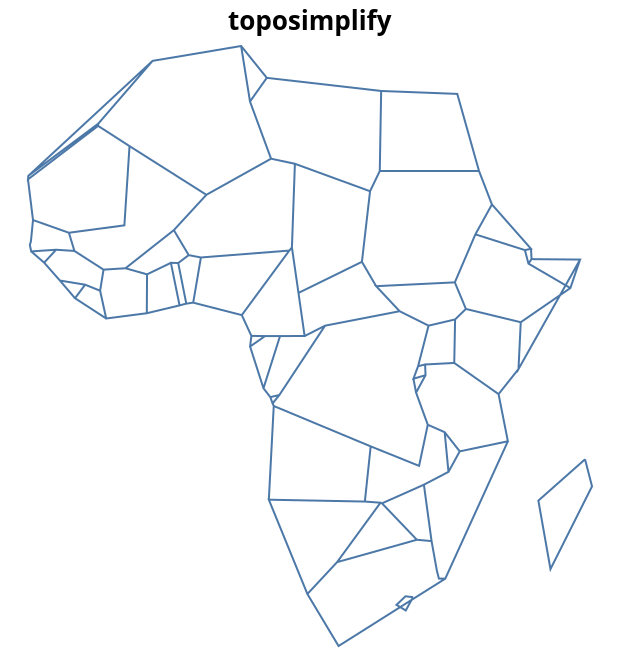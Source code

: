 {
    "background": "transparent",
    "view": {
        "fill": "transparent"
    },
    "config": {
        "view": {
            "continuousWidth": 400,
            "continuousHeight": 300
        }
    },
    "data": {
        "name": "data-f811bdd03136dc17114694f57567476a",
        "format": {
            "mesh": "data",
            "type": "topojson"
        }
    },
    "mark": {
        "type": "geoshape",
        "filled": false
    },
    "projection": {
        "reflectY": true,
        "type": "identity"
    },
    "title": "toposimplify",
    "width": 300,
    "$schema": "https://vega.github.io/schema/vega-lite/v4.8.1.json",
    "datasets": {
        "data-f811bdd03136dc17114694f57567476a": {
            "type": "Topology",
            "objects": {
                "data": {
                    "geometries": [
                        {
                            "id": "1",
                            "type": "Polygon",
                            "properties": {
                                "continent": "Africa",
                                "gdp_md_est": 150600,
                                "iso_a3": "TZA",
                                "name": "Tanzania",
                                "pop_est": 53950935
                            },
                            "bbox": [
                                29.339997592900346,
                                -11.720938002166735,
                                40.31659000000002,
                                -0.9500000000000001
                            ],
                            "arcs": [
                                [
                                    -6,
                                    0,
                                    -84,
                                    -82,
                                    -77,
                                    -3,
                                    -100,
                                    -140,
                                    -137
                                ]
                            ]
                        },
                        {
                            "id": "2",
                            "type": "Polygon",
                            "properties": {
                                "continent": "Africa",
                                "gdp_md_est": 906.5,
                                "iso_a3": "ESH",
                                "name": "W. Sahara",
                                "pop_est": 603253
                            },
                            "bbox": [
                                -17.06342322434257,
                                20.999752102130827,
                                -8.665124477564191,
                                27.656425889592356
                            ],
                            "arcs": [
                                [
                                    -106,
                                    -22,
                                    1,
                                    -115
                                ]
                            ]
                        },
                        {
                            "id": "11",
                            "type": "Polygon",
                            "properties": {
                                "continent": "Africa",
                                "gdp_md_est": 66010,
                                "iso_a3": "COD",
                                "name": "Dem. Rep. Congo",
                                "pop_est": 83301151
                            },
                            "bbox": [
                                12.182336866920252,
                                -13.257226657771831,
                                31.174149204235817,
                                5.256087754737123
                            ],
                            "arcs": [
                                [
                                    2,
                                    -81,
                                    -96,
                                    3,
                                    -93,
                                    -67,
                                    -63,
                                    -144,
                                    -138,
                                    -142,
                                    -101
                                ]
                            ]
                        },
                        {
                            "id": "12",
                            "type": "Polygon",
                            "properties": {
                                "continent": "Africa",
                                "gdp_md_est": 4719,
                                "iso_a3": "SOM",
                                "name": "Somalia",
                                "pop_est": 7531386
                            },
                            "bbox": [
                                40.98105,
                                -1.6832500000000001,
                                51.13387,
                                12.024640000000002
                            ],
                            "arcs": [
                                [
                                    -7,
                                    -126,
                                    -133,
                                    4
                                ]
                            ]
                        },
                        {
                            "id": "13",
                            "type": "Polygon",
                            "properties": {
                                "continent": "Africa",
                                "gdp_md_est": 152700,
                                "iso_a3": "KEN",
                                "name": "Kenya",
                                "pop_est": 47615739
                            },
                            "bbox": [
                                33.893568969666944,
                                -4.67677,
                                41.85508309264397,
                                5.506
                            ],
                            "arcs": [
                                [
                                    5,
                                    -139,
                                    -148,
                                    -127,
                                    6,
                                    7
                                ]
                            ]
                        },
                        {
                            "id": "14",
                            "type": "Polygon",
                            "properties": {
                                "continent": "Africa",
                                "gdp_md_est": 176300,
                                "iso_a3": "SDN",
                                "name": "Sudan",
                                "pop_est": 37345935
                            },
                            "bbox": [
                                21.93680999999998,
                                8.229187933785468,
                                38.410089959473225,
                                22
                            ],
                            "arcs": [
                                [
                                    -66,
                                    -10,
                                    -119,
                                    -117,
                                    8,
                                    -112,
                                    -128,
                                    -146
                                ]
                            ]
                        },
                        {
                            "id": "15",
                            "type": "Polygon",
                            "properties": {
                                "continent": "Africa",
                                "gdp_md_est": 30590,
                                "iso_a3": "TCD",
                                "name": "Chad",
                                "pop_est": 12075985
                            },
                            "bbox": [
                                13.540393507550789,
                                7.421924546737969,
                                23.886890000000108,
                                23.409719999999993
                            ],
                            "arcs": [
                                [
                                    9,
                                    -65,
                                    -33,
                                    -27,
                                    -120
                                ]
                            ]
                        },
                        {
                            "id": "25",
                            "type": "Polygon",
                            "properties": {
                                "continent": "Africa",
                                "gdp_md_est": 739100,
                                "iso_a3": "ZAF",
                                "name": "South Africa",
                                "pop_est": 54841552
                            },
                            "bbox": [
                                16.344976840895242,
                                -34.81916635512371,
                                32.830120477028885,
                                -22.091312758067588
                            ],
                            "arcs": [
                                [
                                    -16,
                                    -14,
                                    -13,
                                    -87,
                                    -91,
                                    -86,
                                    10
                                ],
                                [
                                    11
                                ]
                            ]
                        },
                        {
                            "id": "26",
                            "type": "Polygon",
                            "properties": {
                                "continent": "Africa",
                                "gdp_md_est": 6019,
                                "iso_a3": "LSO",
                                "name": "Lesotho",
                                "pop_est": 1958042
                            },
                            "bbox": [
                                26.999261915807637,
                                -30.645105889612225,
                                29.32516645683259,
                                -28.64750172293757
                            ],
                            "arcs": [
                                [
                                    11
                                ]
                            ]
                        },
                        {
                            "id": "48",
                            "type": "Polygon",
                            "properties": {
                                "continent": "Africa",
                                "gdp_md_est": 28330,
                                "iso_a3": "ZWE",
                                "name": "Zimbabwe",
                                "pop_est": 13805084
                            },
                            "bbox": [
                                25.264225701608012,
                                -22.271611830333935,
                                32.84986087416439,
                                -15.507786960515213
                            ],
                            "arcs": [
                                [
                                    12,
                                    -15,
                                    -78,
                                    -88
                                ]
                            ]
                        },
                        {
                            "id": "49",
                            "type": "Polygon",
                            "properties": {
                                "continent": "Africa",
                                "gdp_md_est": 35900,
                                "iso_a3": "BWA",
                                "name": "Botswana",
                                "pop_est": 2214858
                            },
                            "bbox": [
                                19.89545779794068,
                                -26.828542982695915,
                                29.43218834810904,
                                -17.661815687737374
                            ],
                            "arcs": [
                                [
                                    13,
                                    -18,
                                    -79,
                                    14
                                ]
                            ]
                        },
                        {
                            "id": "50",
                            "type": "Polygon",
                            "properties": {
                                "continent": "Africa",
                                "gdp_md_est": 25990,
                                "iso_a3": "NAM",
                                "name": "Namibia",
                                "pop_est": 2484780
                            },
                            "bbox": [
                                11.734198846085121,
                                -29.04546192801728,
                                25.08444339366457,
                                -16.94134286872407
                            ],
                            "arcs": [
                                [
                                    15,
                                    16,
                                    -98,
                                    -80,
                                    17
                                ]
                            ]
                        },
                        {
                            "id": "51",
                            "type": "Polygon",
                            "properties": {
                                "continent": "Africa",
                                "gdp_md_est": 39720,
                                "iso_a3": "SEN",
                                "name": "Senegal",
                                "pop_est": 14668522
                            },
                            "bbox": [
                                -17.62504269049066,
                                12.332089952031057,
                                -11.467899135778524,
                                16.59826365810281
                            ],
                            "arcs": [
                                [
                                    18,
                                    -24,
                                    -21,
                                    -44,
                                    -48,
                                    19,
                                    -103
                                ]
                            ]
                        },
                        {
                            "id": "52",
                            "type": "Polygon",
                            "properties": {
                                "continent": "Africa",
                                "gdp_md_est": 38090,
                                "iso_a3": "MLI",
                                "name": "Mali",
                                "pop_est": 17885245
                            },
                            "bbox": [
                                -12.170750291380301,
                                10.096360785355444,
                                4.2702099951438015,
                                24.974574082941
                            ],
                            "arcs": [
                                [
                                    20,
                                    -23,
                                    -110,
                                    -29,
                                    -57,
                                    -41,
                                    -45
                                ]
                            ]
                        },
                        {
                            "id": "53",
                            "type": "Polygon",
                            "properties": {
                                "continent": "Africa",
                                "gdp_md_est": 16710,
                                "iso_a3": "MRT",
                                "name": "Mauritania",
                                "pop_est": 3758571
                            },
                            "bbox": [
                                -17.06342322434257,
                                14.616834214735505,
                                -4.923337368174231,
                                27.395744126896005
                            ],
                            "arcs": [
                                [
                                    21,
                                    -111,
                                    22,
                                    23,
                                    24
                                ]
                            ]
                        },
                        {
                            "id": "54",
                            "type": "Polygon",
                            "properties": {
                                "continent": "Africa",
                                "gdp_md_est": 24310,
                                "iso_a3": "BEN",
                                "name": "Benin",
                                "pop_est": 11038805
                            },
                            "bbox": [
                                0.7723356461714843,
                                6.142157701029731,
                                3.7971122575117136,
                                12.23563589115821
                            ],
                            "arcs": [
                                [
                                    25,
                                    -37,
                                    -59,
                                    -28,
                                    -30
                                ]
                            ]
                        },
                        {
                            "id": "55",
                            "type": "Polygon",
                            "properties": {
                                "continent": "Africa",
                                "gdp_md_est": 20150,
                                "iso_a3": "NER",
                                "name": "Niger",
                                "pop_est": 19245344
                            },
                            "bbox": [
                                0.29564639649510127,
                                11.660167141155968,
                                15.903246697664315,
                                23.47166840259645
                            ],
                            "arcs": [
                                [
                                    26,
                                    -36,
                                    -31,
                                    27,
                                    -58,
                                    28,
                                    -109,
                                    -121
                                ]
                            ]
                        },
                        {
                            "id": "56",
                            "type": "Polygon",
                            "properties": {
                                "continent": "Africa",
                                "gdp_md_est": 1089000,
                                "iso_a3": "NGA",
                                "name": "Nigeria",
                                "pop_est": 190632261
                            },
                            "bbox": [
                                2.6917016943562544,
                                4.240594183769517,
                                14.577177768622533,
                                13.865923977102227
                            ],
                            "arcs": [
                                [
                                    29,
                                    30,
                                    -35,
                                    31
                                ]
                            ]
                        },
                        {
                            "id": "57",
                            "type": "Polygon",
                            "properties": {
                                "continent": "Africa",
                                "gdp_md_est": 77240,
                                "iso_a3": "CMR",
                                "name": "Cameroon",
                                "pop_est": 24994885
                            },
                            "bbox": [
                                8.48881554529089,
                                1.7276726342802957,
                                16.012852410555354,
                                12.85939626713733
                            ],
                            "arcs": [
                                [
                                    32,
                                    -64,
                                    -69,
                                    -71,
                                    -74,
                                    33,
                                    34,
                                    35
                                ]
                            ]
                        },
                        {
                            "id": "58",
                            "type": "Polygon",
                            "properties": {
                                "continent": "Africa",
                                "gdp_md_est": 11610,
                                "iso_a3": "TGO",
                                "name": "Togo",
                                "pop_est": 7965055
                            },
                            "bbox": [
                                -0.04978471515994442,
                                5.928837388528876,
                                1.8652405127123188,
                                11.018681748900804
                            ],
                            "arcs": [
                                [
                                    36,
                                    37,
                                    -39,
                                    -60
                                ]
                            ]
                        },
                        {
                            "id": "59",
                            "type": "Polygon",
                            "properties": {
                                "continent": "Africa",
                                "gdp_md_est": 120800,
                                "iso_a3": "GHA",
                                "name": "Ghana",
                                "pop_est": 27499924
                            },
                            "bbox": [
                                -3.244370083011262,
                                4.710462144383371,
                                1.0601216976049272,
                                11.098340969278722
                            ],
                            "arcs": [
                                [
                                    38,
                                    39,
                                    -42,
                                    -61
                                ]
                            ]
                        },
                        {
                            "id": "60",
                            "type": "Polygon",
                            "properties": {
                                "continent": "Africa",
                                "gdp_md_est": 87120,
                                "iso_a3": "CIV",
                                "name": "Côte d'Ivoire",
                                "pop_est": 24184810
                            },
                            "bbox": [
                                -8.60288021486862,
                                4.338288479017308,
                                -2.562189500326241,
                                10.524060777219134
                            ],
                            "arcs": [
                                [
                                    40,
                                    -62,
                                    41,
                                    42,
                                    -51,
                                    -46
                                ]
                            ]
                        },
                        {
                            "id": "61",
                            "type": "Polygon",
                            "properties": {
                                "continent": "Africa",
                                "gdp_md_est": 16080,
                                "iso_a3": "GIN",
                                "name": "Guinea",
                                "pop_est": 12413867
                            },
                            "bbox": [
                                -15.130311245168173,
                                7.309037380396376,
                                -7.832100389019188,
                                12.586182969610194
                            ],
                            "arcs": [
                                [
                                    43,
                                    44,
                                    45,
                                    -53,
                                    -54,
                                    46,
                                    -49
                                ]
                            ]
                        },
                        {
                            "id": "62",
                            "type": "Polygon",
                            "properties": {
                                "continent": "Africa",
                                "gdp_md_est": 2851,
                                "iso_a3": "GNB",
                                "name": "Guinea-Bissau",
                                "pop_est": 1792338
                            },
                            "bbox": [
                                -16.677451951554573,
                                11.040411688679526,
                                -13.700476040084325,
                                12.628170070847347
                            ],
                            "arcs": [
                                [
                                    47,
                                    48,
                                    49
                                ]
                            ]
                        },
                        {
                            "id": "63",
                            "type": "Polygon",
                            "properties": {
                                "continent": "Africa",
                                "gdp_md_est": 3881,
                                "iso_a3": "LBR",
                                "name": "Liberia",
                                "pop_est": 4689021
                            },
                            "bbox": [
                                -11.438779466182055,
                                4.355755113131963,
                                -7.539715135111763,
                                8.541055202666925
                            ],
                            "arcs": [
                                [
                                    50,
                                    51,
                                    -55,
                                    52
                                ]
                            ]
                        },
                        {
                            "id": "64",
                            "type": "Polygon",
                            "properties": {
                                "continent": "Africa",
                                "gdp_md_est": 10640,
                                "iso_a3": "SLE",
                                "name": "Sierra Leone",
                                "pop_est": 6163195
                            },
                            "bbox": [
                                -13.246550258832515,
                                6.7859168563057475,
                                -10.23009355309128,
                                10.046983954300558
                            ],
                            "arcs": [
                                [
                                    53,
                                    54,
                                    55
                                ]
                            ]
                        },
                        {
                            "id": "65",
                            "type": "Polygon",
                            "properties": {
                                "continent": "Africa",
                                "gdp_md_est": 32990,
                                "iso_a3": "BFA",
                                "name": "Burkina Faso",
                                "pop_est": 20107509
                            },
                            "bbox": [
                                -5.470564947929006,
                                9.610834865757141,
                                2.177107781593776,
                                15.116157741755728
                            ],
                            "arcs": [
                                [
                                    56,
                                    57,
                                    58,
                                    59,
                                    60,
                                    61
                                ]
                            ]
                        },
                        {
                            "id": "66",
                            "type": "Polygon",
                            "properties": {
                                "continent": "Africa",
                                "gdp_md_est": 3206,
                                "iso_a3": "CAF",
                                "name": "Central African Rep.",
                                "pop_est": 5625118
                            },
                            "bbox": [
                                14.459407179429348,
                                2.267639675298085,
                                27.37422610851749,
                                11.142395127807546
                            ],
                            "arcs": [
                                [
                                    62,
                                    -70,
                                    63,
                                    64,
                                    65,
                                    -145
                                ]
                            ]
                        },
                        {
                            "id": "67",
                            "type": "Polygon",
                            "properties": {
                                "continent": "Africa",
                                "gdp_md_est": 30270,
                                "iso_a3": "COG",
                                "name": "Congo",
                                "pop_est": 4954674
                            },
                            "bbox": [
                                11.093772820691925,
                                -5.037986748884791,
                                18.45306521980993,
                                3.728196519379452
                            ],
                            "arcs": [
                                [
                                    66,
                                    -95,
                                    67,
                                    -72,
                                    68,
                                    69
                                ]
                            ]
                        },
                        {
                            "id": "68",
                            "type": "Polygon",
                            "properties": {
                                "continent": "Africa",
                                "gdp_md_est": 35980,
                                "iso_a3": "GAB",
                                "name": "Gabon",
                                "pop_est": 1772255
                            },
                            "bbox": [
                                8.79799563969317,
                                -3.978826592630547,
                                14.425455763413595,
                                2.3267575138399934
                            ],
                            "arcs": [
                                [
                                    70,
                                    71,
                                    72,
                                    -75
                                ]
                            ]
                        },
                        {
                            "id": "69",
                            "type": "Polygon",
                            "properties": {
                                "continent": "Africa",
                                "gdp_md_est": 31770,
                                "iso_a3": "GNQ",
                                "name": "Eq. Guinea",
                                "pop_est": 778358
                            },
                            "bbox": [
                                9.305613234096256,
                                1.010119533691494,
                                11.285078973036462,
                                2.2838660750377358
                            ],
                            "arcs": [
                                [
                                    73,
                                    74,
                                    75
                                ]
                            ]
                        },
                        {
                            "id": "70",
                            "type": "Polygon",
                            "properties": {
                                "continent": "Africa",
                                "gdp_md_est": 65170,
                                "iso_a3": "ZMB",
                                "name": "Zambia",
                                "pop_est": 15972000
                            },
                            "bbox": [
                                21.887842644953874,
                                -17.961228936436484,
                                33.48568769708359,
                                -8.238256524288218
                            ],
                            "arcs": [
                                [
                                    76,
                                    -83,
                                    -89,
                                    77,
                                    78,
                                    79,
                                    -97,
                                    80
                                ]
                            ]
                        },
                        {
                            "id": "71",
                            "type": "Polygon",
                            "properties": {
                                "continent": "Africa",
                                "gdp_md_est": 21200,
                                "iso_a3": "MWI",
                                "name": "Malawi",
                                "pop_est": 19196246
                            },
                            "bbox": [
                                32.68816531752313,
                                -16.801299737213093,
                                35.77190473810836,
                                -9.23059905358906
                            ],
                            "arcs": [
                                [
                                    81,
                                    -90,
                                    82
                                ]
                            ]
                        },
                        {
                            "id": "72",
                            "type": "Polygon",
                            "properties": {
                                "continent": "Africa",
                                "gdp_md_est": 35010,
                                "iso_a3": "MOZ",
                                "name": "Mozambique",
                                "pop_est": 26573706
                            },
                            "bbox": [
                                30.17948123548183,
                                -26.742191664336197,
                                40.775475294768995,
                                -10.317096042525698
                            ],
                            "arcs": [
                                [
                                    83,
                                    84,
                                    85,
                                    -92,
                                    86,
                                    87,
                                    88,
                                    89
                                ]
                            ]
                        },
                        {
                            "id": "73",
                            "type": "Polygon",
                            "properties": {
                                "continent": "Africa",
                                "gdp_md_est": 11060,
                                "iso_a3": "SWZ",
                                "name": "eSwatini",
                                "pop_est": 1467152
                            },
                            "bbox": [
                                30.67660851412964,
                                -27.285879408478998,
                                32.07166548028107,
                                -25.66019052500895
                            ],
                            "arcs": [
                                [
                                    90,
                                    91
                                ]
                            ]
                        },
                        {
                            "id": "74",
                            "type": "MultiPolygon",
                            "properties": {
                                "continent": "Africa",
                                "gdp_md_est": 189000,
                                "iso_a3": "AGO",
                                "name": "Angola",
                                "pop_est": 29310273
                            },
                            "bbox": [
                                11.64009606288161,
                                -17.930636488519696,
                                24.079905226342845,
                                -4.438023369976136
                            ],
                            "arcs": [
                                [
                                    [
                                        92,
                                        93,
                                        94
                                    ]
                                ],
                                [
                                    [
                                        95,
                                        96,
                                        97,
                                        98
                                    ]
                                ]
                            ]
                        },
                        {
                            "id": "75",
                            "type": "Polygon",
                            "properties": {
                                "continent": "Africa",
                                "gdp_md_est": 7892,
                                "iso_a3": "BDI",
                                "name": "Burundi",
                                "pop_est": 11466756
                            },
                            "bbox": [
                                29.024926385216787,
                                -4.4999834122940925,
                                30.752240000000086,
                                -2.348486830254238
                            ],
                            "arcs": [
                                [
                                    99,
                                    100,
                                    -141
                                ]
                            ]
                        },
                        {
                            "id": "78",
                            "type": "Polygon",
                            "properties": {
                                "continent": "Africa",
                                "gdp_md_est": 36860,
                                "iso_a3": "MDG",
                                "name": "Madagascar",
                                "pop_est": 25054161
                            },
                            "bbox": [
                                43.254187046081,
                                -25.60143442149309,
                                50.47653689962553,
                                -12.04055673589197
                            ],
                            "arcs": [
                                [
                                    101
                                ]
                            ]
                        },
                        {
                            "id": "80",
                            "type": "Polygon",
                            "properties": {
                                "continent": "Africa",
                                "gdp_md_est": 3387,
                                "iso_a3": "GMB",
                                "name": "Gambia",
                                "pop_est": 2051363
                            },
                            "bbox": [
                                -16.841524624081273,
                                13.130284125211332,
                                -13.844963344772408,
                                13.876491807505985
                            ],
                            "arcs": [
                                [
                                    102,
                                    103
                                ]
                            ]
                        },
                        {
                            "id": "81",
                            "type": "Polygon",
                            "properties": {
                                "continent": "Africa",
                                "gdp_md_est": 130800,
                                "iso_a3": "TUN",
                                "name": "Tunisia",
                                "pop_est": 11403800
                            },
                            "bbox": [
                                7.524481642292244,
                                30.307556057246188,
                                11.488787469131012,
                                37.349994411766545
                            ],
                            "arcs": [
                                [
                                    -108,
                                    104,
                                    -123
                                ]
                            ]
                        },
                        {
                            "id": "82",
                            "type": "Polygon",
                            "properties": {
                                "continent": "Africa",
                                "gdp_md_est": 609400,
                                "iso_a3": "DZA",
                                "name": "Algeria",
                                "pop_est": 40969443
                            },
                            "bbox": [
                                -8.684399786809053,
                                19.057364203360038,
                                11.999505649471613,
                                37.11838064223437
                            ],
                            "arcs": [
                                [
                                    105,
                                    -114,
                                    106,
                                    107,
                                    -122,
                                    108,
                                    109,
                                    110
                                ]
                            ]
                        },
                        {
                            "id": "154",
                            "type": "Polygon",
                            "properties": {
                                "continent": "Africa",
                                "gdp_md_est": 9169,
                                "iso_a3": "ERI",
                                "name": "Eritrea",
                                "pop_est": 5918919
                            },
                            "bbox": [
                                36.32321999999999,
                                12.455415757695675,
                                43.08122602720016,
                                17.998307399970315
                            ],
                            "arcs": [
                                [
                                    111,
                                    112,
                                    -130,
                                    -129
                                ]
                            ]
                        },
                        {
                            "id": "162",
                            "type": "Polygon",
                            "properties": {
                                "continent": "Africa",
                                "gdp_md_est": 282800,
                                "iso_a3": "MAR",
                                "name": "Morocco",
                                "pop_est": 33986655
                            },
                            "bbox": [
                                -17.02042843267577,
                                21.420734157796577,
                                -1.1245511539663084,
                                35.75998810479399
                            ],
                            "arcs": [
                                [
                                    113,
                                    114,
                                    115
                                ]
                            ]
                        },
                        {
                            "id": "163",
                            "type": "Polygon",
                            "properties": {
                                "continent": "Africa",
                                "gdp_md_est": 1105000,
                                "iso_a3": "EGY",
                                "name": "Egypt",
                                "pop_est": 97041072
                            },
                            "bbox": [
                                24.70007,
                                22,
                                36.86622999999997,
                                31.58568
                            ],
                            "arcs": [
                                [
                                    116,
                                    -125,
                                    117
                                ]
                            ]
                        },
                        {
                            "id": "164",
                            "type": "Polygon",
                            "properties": {
                                "continent": "Africa",
                                "gdp_md_est": 90890,
                                "iso_a3": "LBY",
                                "name": "Libya",
                                "pop_est": 6653210
                            },
                            "bbox": [
                                9.319410841518163,
                                19.580470000000105,
                                25.16482,
                                33.13699575452324
                            ],
                            "arcs": [
                                [
                                    118,
                                    119,
                                    120,
                                    121,
                                    122,
                                    123,
                                    124
                                ]
                            ]
                        },
                        {
                            "id": "165",
                            "type": "Polygon",
                            "properties": {
                                "continent": "Africa",
                                "gdp_md_est": 174700,
                                "iso_a3": "ETH",
                                "name": "Ethiopia",
                                "pop_est": 105350020
                            },
                            "bbox": [
                                32.954180000000065,
                                3.42206,
                                47.78942,
                                14.959430000000168
                            ],
                            "arcs": [
                                [
                                    125,
                                    126,
                                    -147,
                                    127,
                                    128,
                                    -132,
                                    -134
                                ]
                            ]
                        },
                        {
                            "id": "166",
                            "type": "Polygon",
                            "properties": {
                                "continent": "Africa",
                                "gdp_md_est": 3345,
                                "iso_a3": "DJI",
                                "name": "Djibouti",
                                "pop_est": 865267
                            },
                            "bbox": [
                                41.66176000000013,
                                10.92687856693442,
                                43.31785241066467,
                                12.699638576707116
                            ],
                            "arcs": [
                                [
                                    129,
                                    130,
                                    -135,
                                    131
                                ]
                            ]
                        },
                        {
                            "id": "167",
                            "type": "Polygon",
                            "properties": {
                                "continent": "Africa",
                                "gdp_md_est": 12250,
                                "iso_a3": "-99",
                                "name": "Somaliland",
                                "pop_est": 3500000
                            },
                            "bbox": [
                                42.55875999999995,
                                7.99688000000009,
                                48.94820641459347,
                                11.462039699748857
                            ],
                            "arcs": [
                                [
                                    132,
                                    133,
                                    134,
                                    135
                                ]
                            ]
                        },
                        {
                            "id": "168",
                            "type": "Polygon",
                            "properties": {
                                "continent": "Africa",
                                "gdp_md_est": 84930,
                                "iso_a3": "UGA",
                                "name": "Uganda",
                                "pop_est": 39570125
                            },
                            "bbox": [
                                29.579466180140884,
                                -1.4433224422297855,
                                35.03599,
                                4.249884947362048
                            ],
                            "arcs": [
                                [
                                    136,
                                    -143,
                                    137,
                                    -149,
                                    138
                                ]
                            ]
                        },
                        {
                            "id": "169",
                            "type": "Polygon",
                            "properties": {
                                "continent": "Africa",
                                "gdp_md_est": 21970,
                                "iso_a3": "RWA",
                                "name": "Rwanda",
                                "pop_est": 11901484
                            },
                            "bbox": [
                                29.024926385216787,
                                -2.917857761246097,
                                30.816134881317712,
                                -1.1346591121504161
                            ],
                            "arcs": [
                                [
                                    139,
                                    140,
                                    141,
                                    142
                                ]
                            ]
                        },
                        {
                            "id": "176",
                            "type": "Polygon",
                            "properties": {
                                "continent": "Africa",
                                "gdp_md_est": 20880,
                                "iso_a3": "SSD",
                                "name": "S. Sudan",
                                "pop_est": 13026129
                            },
                            "bbox": [
                                23.886979580860668,
                                3.5091716042224625,
                                35.29800711823298,
                                12.248007757149992
                            ],
                            "arcs": [
                                [
                                    143,
                                    144,
                                    145,
                                    146,
                                    147,
                                    148
                                ]
                            ]
                        }
                    ],
                    "type": "GeometryCollection"
                }
            },
            "bbox": [
                -17.62504269049066,
                -34.81916635512371,
                51.13387,
                37.349994411766545
            ],
            "transform": {
                "scale": [
                    0.00006875898144947212,
                    0.0000721692329361232
                ],
                "translate": [
                    -17.62504269049066,
                    -34.81916635512371
                ]
            },
            "arcs": [
                [
                    [
                        826470,
                        417663
                    ],
                    [
                        16207,
                        -78154
                    ]
                ],
                [
                    [
                        8168,
                        773445
                    ],
                    [
                        625,
                        5855
                    ]
                ],
                [
                    [
                        683039,
                        420112
                    ],
                    [
                        20361,
                        -53208
                    ]
                ],
                [
                    [
                        435543,
                        397941
                    ],
                    [
                        -2038,
                        4297
                    ]
                ],
                [
                    [
                        968212,
                        640575
                    ],
                    [
                        -107086,
                        -181433
                    ]
                ],
                [
                    [
                        826470,
                        417663
                    ],
                    [
                        -77059,
                        51639
                    ]
                ],
                [
                    [
                        865052,
                        536767
                    ],
                    [
                        -3926,
                        -77625
                    ]
                ],
                [
                    [
                        861126,
                        459142
                    ],
                    [
                        -34656,
                        -41479
                    ]
                ],
                [
                    [
                        792497,
                        787305
                    ],
                    [
                        22453,
                        -55449
                    ]
                ],
                [
                    [
                        603015,
                        753779
                    ],
                    [
                        -14158,
                        -116921
                    ]
                ],
                [
                    [
                        733797,
                        111917
                    ],
                    [
                        -185559,
                        -111584
                    ],
                    [
                        -54193,
                        86165
                    ]
                ],
                [
                    [
                        677778,
                        81247
                    ],
                    [
                        -12669,
                        -22033
                    ],
                    [
                        -16113,
                        9281
                    ],
                    [
                        15635,
                        14195
                    ],
                    [
                        13147,
                        -1443
                    ]
                ],
                [
                    [
                        709965,
                        174141
                    ],
                    [
                        -25586,
                        2220
                    ]
                ],
                [
                    [
                        684379,
                        176361
                    ],
                    [
                        -138693,
                        -37086
                    ]
                ],
                [
                    [
                        623762,
                        236702
                    ],
                    [
                        60617,
                        -60341
                    ]
                ],
                [
                    [
                        545686,
                        139275
                    ],
                    [
                        -51641,
                        -52777
                    ]
                ],
                [
                    [
                        494045,
                        86498
                    ],
                    [
                        -67057,
                        156227
                    ]
                ],
                [
                    [
                        621148,
                        237738
                    ],
                    [
                        -75462,
                        -98463
                    ]
                ],
                [
                    [
                        13254,
                        670842
                    ],
                    [
                        3645,
                        35196
                    ]
                ],
                [
                    [
                        13781,
                        654074
                    ],
                    [
                        -2386,
                        10621
                    ]
                ],
                [
                    [
                        88877,
                        654880
                    ],
                    [
                        -9552,
                        30121
                    ]
                ],
                [
                    [
                        8168,
                        773445
                    ],
                    [
                        121861,
                        88625
                    ]
                ],
                [
                    [
                        184728,
                        828521
                    ],
                    [
                        -8936,
                        -131259
                    ],
                    [
                        -96467,
                        -12261
                    ]
                ],
                [
                    [
                        79325,
                        685001
                    ],
                    [
                        -62426,
                        21037
                    ]
                ],
                [
                    [
                        16899,
                        706038
                    ],
                    [
                        -8731,
                        67407
                    ]
                ],
                [
                    [
                        295478,
                        569190
                    ],
                    [
                        -12020,
                        -1617
                    ]
                ],
                [
                    [
                        472321,
                        799262
                    ],
                    [
                        -5170,
                        -138613
                    ]
                ],
                [
                    [
                        308850,
                        644033
                    ],
                    [
                        -21186,
                        3879
                    ]
                ],
                [
                    [
                        261783,
                        689325
                    ],
                    [
                        56611,
                        58562
                    ]
                ],
                [
                    [
                        295478,
                        569190
                    ],
                    [
                        13372,
                        74843
                    ]
                ],
                [
                    [
                        308850,
                        644033
                    ],
                    [
                        153728,
                        11410
                    ]
                ],
                [
                    [
                        379955,
                        548588
                    ],
                    [
                        -84477,
                        20602
                    ]
                ],
                [
                    [
                        467151,
                        660649
                    ],
                    [
                        11397,
                        -75343
                    ]
                ],
                [
                    [
                        396664,
                        514111
                    ],
                    [
                        -16709,
                        34477
                    ]
                ],
                [
                    [
                        379955,
                        548588
                    ],
                    [
                        82623,
                        106855
                    ]
                ],
                [
                    [
                        462578,
                        655443
                    ],
                    [
                        4573,
                        5206
                    ]
                ],
                [
                    [
                        269414,
                        634848
                    ],
                    [
                        14044,
                        -67275
                    ]
                ],
                [
                    [
                        283458,
                        567573
                    ],
                    [
                        -11709,
                        -2956
                    ]
                ],
                [
                    [
                        256677,
                        635144
                    ],
                    [
                        15072,
                        -70527
                    ]
                ],
                [
                    [
                        271749,
                        564617
                    ],
                    [
                        -56956,
                        -12946
                    ]
                ],
                [
                    [
                        139547,
                        623891
                    ],
                    [
                        38185,
                        2275
                    ]
                ],
                [
                    [
                        215209,
                        616075
                    ],
                    [
                        -416,
                        -64404
                    ]
                ],
                [
                    [
                        214793,
                        551671
                    ],
                    [
                        -70624,
                        -8729
                    ]
                ],
                [
                    [
                        57077,
                        656864
                    ],
                    [
                        31800,
                        -1984
                    ]
                ],
                [
                    [
                        88877,
                        654880
                    ],
                    [
                        50670,
                        -30989
                    ]
                ],
                [
                    [
                        139547,
                        623891
                    ],
                    [
                        -5954,
                        -34925
                    ]
                ],
                [
                    [
                        63679,
                        605829
                    ],
                    [
                        -27397,
                        29616
                    ]
                ],
                [
                    [
                        13781,
                        654074
                    ],
                    [
                        43296,
                        2790
                    ]
                ],
                [
                    [
                        57077,
                        656864
                    ],
                    [
                        -20795,
                        -21419
                    ]
                ],
                [
                    [
                        36282,
                        635445
                    ],
                    [
                        -22501,
                        18629
                    ]
                ],
                [
                    [
                        133593,
                        588966
                    ],
                    [
                        10576,
                        -46024
                    ]
                ],
                [
                    [
                        144169,
                        542942
                    ],
                    [
                        -54199,
                        33551
                    ]
                ],
                [
                    [
                        107549,
                        598945
                    ],
                    [
                        26044,
                        -9979
                    ]
                ],
                [
                    [
                        63679,
                        605829
                    ],
                    [
                        43870,
                        -6884
                    ]
                ],
                [
                    [
                        107549,
                        598945
                    ],
                    [
                        -17579,
                        -22452
                    ]
                ],
                [
                    [
                        89970,
                        576493
                    ],
                    [
                        -26291,
                        29336
                    ]
                ],
                [
                    [
                        177732,
                        626166
                    ],
                    [
                        84051,
                        63159
                    ]
                ],
                [
                    [
                        261783,
                        689325
                    ],
                    [
                        25881,
                        -41413
                    ]
                ],
                [
                    [
                        287664,
                        647912
                    ],
                    [
                        -18250,
                        -13064
                    ]
                ],
                [
                    [
                        269414,
                        634848
                    ],
                    [
                        -12737,
                        296
                    ]
                ],
                [
                    [
                        256677,
                        635144
                    ],
                    [
                        -41468,
                        -19069
                    ]
                ],
                [
                    [
                        215209,
                        616075
                    ],
                    [
                        -37477,
                        10091
                    ]
                ],
                [
                    [
                        654449,
                        554989
                    ],
                    [
                        -129745,
                        -23966
                    ]
                ],
                [
                    [
                        489215,
                        513887
                    ],
                    [
                        -10667,
                        71419
                    ]
                ],
                [
                    [
                        478548,
                        585306
                    ],
                    [
                        110309,
                        51552
                    ]
                ],
                [
                    [
                        588857,
                        636858
                    ],
                    [
                        24771,
                        -40366
                    ]
                ],
                [
                    [
                        524704,
                        531023
                    ],
                    [
                        -79372,
                        -114806
                    ]
                ],
                [
                    [
                        429617,
                        412658
                    ],
                    [
                        -11943,
                        14676
                    ]
                ],
                [
                    [
                        446500,
                        513879
                    ],
                    [
                        42715,
                        8
                    ]
                ],
                [
                    [
                        489215,
                        513887
                    ],
                    [
                        35489,
                        17136
                    ]
                ],
                [
                    [
                        420330,
                        513795
                    ],
                    [
                        26170,
                        84
                    ]
                ],
                [
                    [
                        446500,
                        513879
                    ],
                    [
                        -28826,
                        -86545
                    ]
                ],
                [
                    [
                        417674,
                        427334
                    ],
                    [
                        -23283,
                        69128
                    ]
                ],
                [
                    [
                        396664,
                        514111
                    ],
                    [
                        23666,
                        -316
                    ]
                ],
                [
                    [
                        420330,
                        513795
                    ],
                    [
                        -25939,
                        -17333
                    ]
                ],
                [
                    [
                        394391,
                        496462
                    ],
                    [
                        2273,
                        17649
                    ]
                ],
                [
                    [
                        703400,
                        366904
                    ],
                    [
                        29369,
                        -12341
                    ]
                ],
                [
                    [
                        696626,
                        267585
                    ],
                    [
                        -72864,
                        -30883
                    ]
                ],
                [
                    [
                        623762,
                        236702
                    ],
                    [
                        -2614,
                        1036
                    ]
                ],
                [
                    [
                        621148,
                        237738
                    ],
                    [
                        -27188,
                        1922
                    ]
                ],
                [
                    [
                        604099,
                        331060
                    ],
                    [
                        84170,
                        -32291
                    ],
                    [
                        15131,
                        68135
                    ]
                ],
                [
                    [
                        732769,
                        354563
                    ],
                    [
                        26187,
                        -31723
                    ]
                ],
                [
                    [
                        739381,
                        288867
                    ],
                    [
                        -6612,
                        65696
                    ]
                ],
                [
                    [
                        758956,
                        322840
                    ],
                    [
                        83721,
                        16669
                    ]
                ],
                [
                    [
                        842677,
                        339509
                    ],
                    [
                        -108880,
                        -227592
                    ]
                ],
                [
                    [
                        733797,
                        111917
                    ],
                    [
                        -11030,
                        116
                    ]
                ],
                [
                    [
                        719365,
                        124372
                    ],
                    [
                        -9400,
                        49769
                    ]
                ],
                [
                    [
                        709965,
                        174141
                    ],
                    [
                        -13339,
                        93444
                    ]
                ],
                [
                    [
                        696626,
                        267585
                    ],
                    [
                        42755,
                        21282
                    ]
                ],
                [
                    [
                        739381,
                        288867
                    ],
                    [
                        19575,
                        33973
                    ]
                ],
                [
                    [
                        722767,
                        112033
                    ],
                    [
                        -3402,
                        12339
                    ]
                ],
                [
                    [
                        719365,
                        124372
                    ],
                    [
                        3402,
                        -12339
                    ]
                ],
                [
                    [
                        445332,
                        416217
                    ],
                    [
                        -11827,
                        -13979
                    ]
                ],
                [
                    [
                        433505,
                        402238
                    ],
                    [
                        -3888,
                        10420
                    ]
                ],
                [
                    [
                        429617,
                        412658
                    ],
                    [
                        15715,
                        3559
                    ]
                ],
                [
                    [
                        435543,
                        397941
                    ],
                    [
                        168556,
                        -66881
                    ]
                ],
                [
                    [
                        604099,
                        331060
                    ],
                    [
                        -10139,
                        -91400
                    ]
                ],
                [
                    [
                        593960,
                        239660
                    ],
                    [
                        -166972,
                        3065
                    ]
                ],
                [
                    [
                        426988,
                        242725
                    ],
                    [
                        8555,
                        155216
                    ]
                ],
                [
                    [
                        699468,
                        449018
                    ],
                    [
                        -16429,
                        -28906
                    ]
                ],
                [
                    [
                        683039,
                        420112
                    ],
                    [
                        -4583,
                        23012
                    ]
                ],
                [
                    [
                        976870,
                        309680
                    ],
                    [
                        12123,
                        -44843
                    ],
                    [
                        -72247,
                        -137113
                    ],
                    [
                        -21036,
                        113504
                    ],
                    [
                        81160,
                        68452
                    ]
                ],
                [
                    [
                        13254,
                        670842
                    ],
                    [
                        -1859,
                        -6147
                    ]
                ],
                [
                    [
                        11395,
                        664695
                    ],
                    [
                        1859,
                        6147
                    ]
                ],
                [
                    [
                        378802,
                        994407
                    ],
                    [
                        44617,
                        -52785
                    ]
                ],
                [
                    [
                        130029,
                        862070
                    ],
                    [
                        273,
                        3612
                    ]
                ],
                [
                    [
                        224773,
                        969770
                    ],
                    [
                        154029,
                        24637
                    ]
                ],
                [
                    [
                        378802,
                        994407
                    ],
                    [
                        15433,
                        -91990
                    ]
                ],
                [
                    [
                        430846,
                        807696
                    ],
                    [
                        -112452,
                        -59809
                    ]
                ],
                [
                    [
                        318394,
                        747887
                    ],
                    [
                        -133666,
                        80634
                    ]
                ],
                [
                    [
                        184728,
                        828521
                    ],
                    [
                        -54699,
                        33549
                    ]
                ],
                [
                    [
                        786145,
                        682303
                    ],
                    [
                        28805,
                        49553
                    ]
                ],
                [
                    [
                        814950,
                        731856
                    ],
                    [
                        67935,
                        -73420
                    ]
                ],
                [
                    [
                        224773,
                        969770
                    ],
                    [
                        -94471,
                        -104088
                    ]
                ],
                [
                    [
                        130302,
                        865682
                    ],
                    [
                        -121509,
                        -86382
                    ]
                ],
                [
                    [
                        8793,
                        779300
                    ],
                    [
                        215980,
                        190470
                    ]
                ],
                [
                    [
                        792497,
                        787305
                    ],
                    [
                        -172577,
                        0
                    ]
                ],
                [
                    [
                        622317,
                        919898
                    ],
                    [
                        132355,
                        -4847
                    ],
                    [
                        37825,
                        -127746
                    ]
                ],
                [
                    [
                        619920,
                        787305
                    ],
                    [
                        -16905,
                        -33526
                    ]
                ],
                [
                    [
                        603015,
                        753779
                    ],
                    [
                        -130694,
                        45483
                    ]
                ],
                [
                    [
                        472321,
                        799262
                    ],
                    [
                        -41475,
                        8434
                    ]
                ],
                [
                    [
                        430846,
                        807696
                    ],
                    [
                        -36611,
                        94721
                    ]
                ],
                [
                    [
                        394235,
                        902417
                    ],
                    [
                        29184,
                        39205
                    ]
                ],
                [
                    [
                        423419,
                        941622
                    ],
                    [
                        198898,
                        -21724
                    ]
                ],
                [
                    [
                        622317,
                        919898
                    ],
                    [
                        -2397,
                        -132593
                    ]
                ],
                [
                    [
                        951359,
                        593358
                    ],
                    [
                        -86307,
                        -56591
                    ]
                ],
                [
                    [
                        865052,
                        536767
                    ],
                    [
                        -95363,
                        21991
                    ]
                ],
                [
                    [
                        750448,
                        602802
                    ],
                    [
                        35697,
                        79501
                    ]
                ],
                [
                    [
                        786145,
                        682303
                    ],
                    [
                        86128,
                        -26048
                    ]
                ],
                [
                    [
                        872273,
                        656255
                    ],
                    [
                        10612,
                        2181
                    ]
                ],
                [
                    [
                        882885,
                        658436
                    ],
                    [
                        932,
                        -17149
                    ]
                ],
                [
                    [
                        878458,
                        633872
                    ],
                    [
                        -6185,
                        22383
                    ]
                ],
                [
                    [
                        968212,
                        640575
                    ],
                    [
                        -16853,
                        -47217
                    ]
                ],
                [
                    [
                        951359,
                        593358
                    ],
                    [
                        -72901,
                        40514
                    ]
                ],
                [
                    [
                        878458,
                        633872
                    ],
                    [
                        5359,
                        7415
                    ]
                ],
                [
                    [
                        883817,
                        641287
                    ],
                    [
                        84395,
                        -712
                    ]
                ],
                [
                    [
                        749411,
                        469302
                    ],
                    [
                        -50678,
                        -2559
                    ]
                ],
                [
                    [
                        686521,
                        463880
                    ],
                    [
                        18244,
                        67210
                    ]
                ],
                [
                    [
                        750884,
                        541353
                    ],
                    [
                        -1473,
                        -72051
                    ]
                ],
                [
                    [
                        698733,
                        466743
                    ],
                    [
                        735,
                        -17725
                    ]
                ],
                [
                    [
                        699468,
                        449018
                    ],
                    [
                        -21012,
                        -5894
                    ]
                ],
                [
                    [
                        678456,
                        443124
                    ],
                    [
                        8065,
                        20756
                    ]
                ],
                [
                    [
                        686521,
                        463880
                    ],
                    [
                        12212,
                        2863
                    ]
                ],
                [
                    [
                        704765,
                        531090
                    ],
                    [
                        -50316,
                        23899
                    ]
                ],
                [
                    [
                        654449,
                        554989
                    ],
                    [
                        -40821,
                        41503
                    ]
                ],
                [
                    [
                        613628,
                        596492
                    ],
                    [
                        136820,
                        6310
                    ]
                ],
                [
                    [
                        750448,
                        602802
                    ],
                    [
                        19241,
                        -44044
                    ]
                ],
                [
                    [
                        769689,
                        558758
                    ],
                    [
                        -18805,
                        -17405
                    ]
                ],
                [
                    [
                        750884,
                        541353
                    ],
                    [
                        -46119,
                        -10263
                    ]
                ]
            ]
        }
    }
}